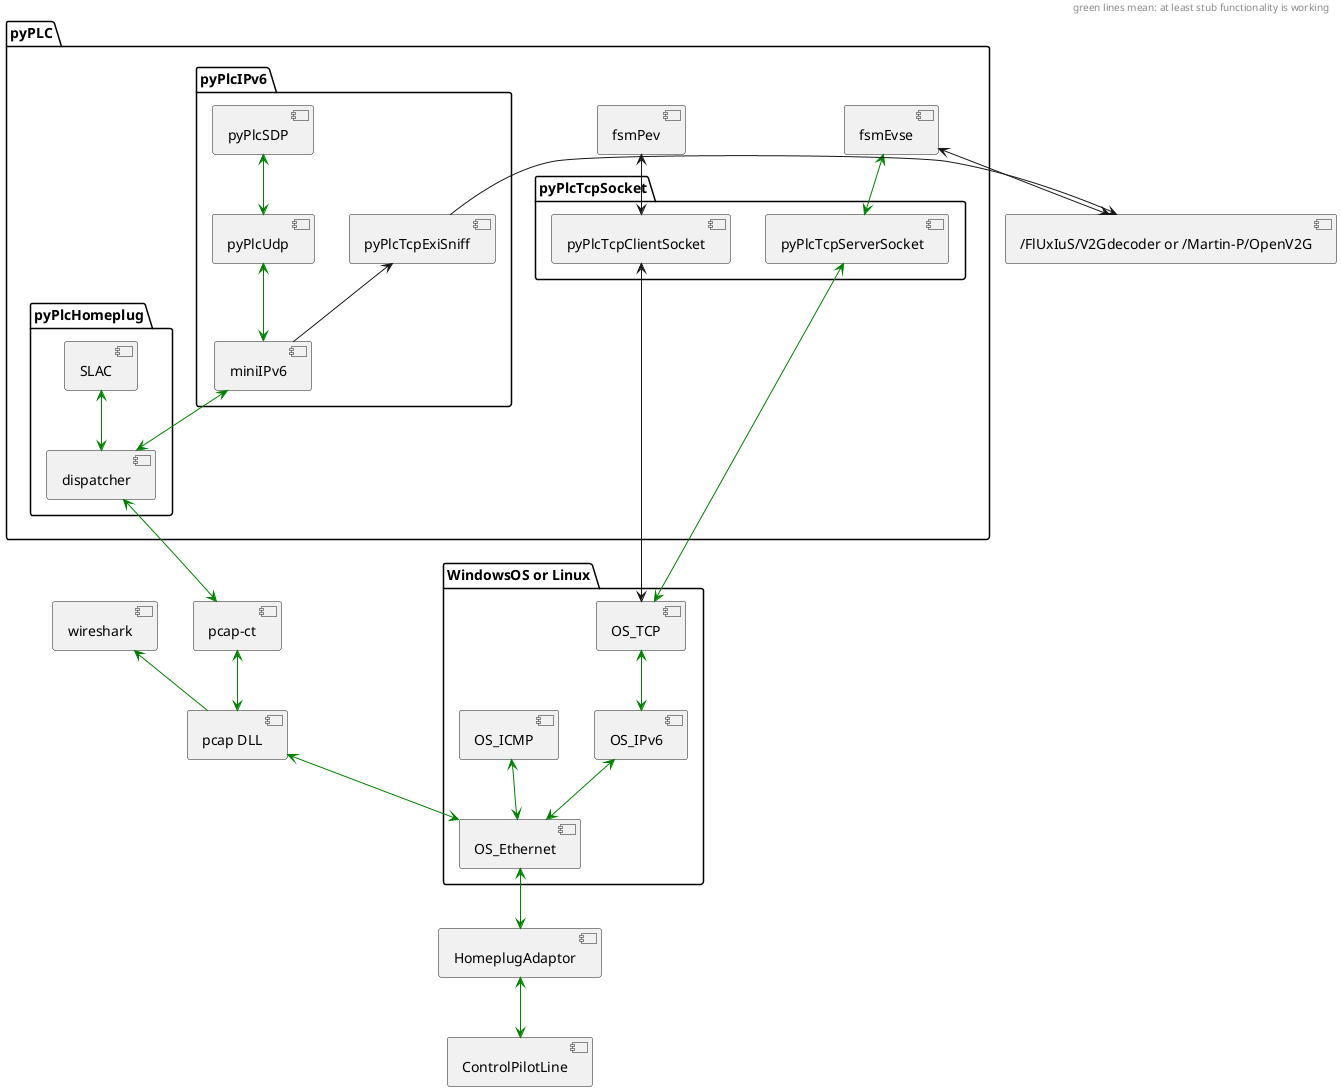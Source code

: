 @startuml

header
green lines mean: at least stub functionality is working
endheader

package "pyPLC" {
	package "pyPlcIPv6" {
		[miniIPv6]
		[pyPlcUdp]
		[pyPlcSDP]
		[pyPlcTcpExiSniff]
	}

	package "pyPlcHomeplug" {
		[dispatcher]
		[SLAC]
	}
	
	[fsmEvse]
	[fsmPev]

	package "pyPlcTcpSocket" {
		[pyPlcTcpServerSocket]
		[pyPlcTcpClientSocket]
	}
	
}

[ControlPilotLine]
[HomeplugAdaptor]
[pcap DLL] as pcap
[wireshark]
[/FlUxIuS/V2Gdecoder or /Martin-P/OpenV2G] as dec

package "WindowsOS or Linux" {
  [OS_Ethernet]
  [OS_IPv6]
  [OS_TCP]
  [OS_ICMP]
}

[ControlPilotLine] <-[#green]up-> [HomeplugAdaptor]
[HomeplugAdaptor] <-[#green]up-> [OS_Ethernet]
[OS_Ethernet] <-[#green]up-> [pcap]
[OS_Ethernet] <-[#green]up-> [OS_IPv6]
[OS_Ethernet] <-[#green]up-> [OS_ICMP]
[OS_IPv6] <-[#green]up-> [OS_TCP]

[pcap] <-[#green]up-> [pcap-ct]
[pcap] -[#green]up-> [wireshark]
[pcap-ct] <-[#green]up-> [dispatcher]
[dispatcher] <-[#green]up-> [SLAC]
[dispatcher] <-[#green]up-> [miniIPv6]
[miniIPv6] <-[#green]up-> [pyPlcUdp]
[miniIPv6] -up-> [pyPlcTcpExiSniff]
[pyPlcUdp] <-[#green]up-> [pyPlcSDP]
[OS_TCP] <-[#green]up-> [pyPlcTcpServerSocket]
[OS_TCP] <-up-> [pyPlcTcpClientSocket]
[pyPlcTcpServerSocket] <-[#green]up-> [fsmEvse]
[pyPlcTcpClientSocket] <-up-> [fsmPev]
[fsmEvse] <-r-> [dec]
[pyPlcTcpExiSniff] -r-> [dec]
@enduml